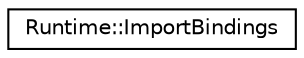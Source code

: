 digraph "Graphical Class Hierarchy"
{
  edge [fontname="Helvetica",fontsize="10",labelfontname="Helvetica",labelfontsize="10"];
  node [fontname="Helvetica",fontsize="10",shape=record];
  rankdir="LR";
  Node0 [label="Runtime::ImportBindings",height=0.2,width=0.4,color="black", fillcolor="white", style="filled",URL="$struct_runtime_1_1_import_bindings.html"];
}
